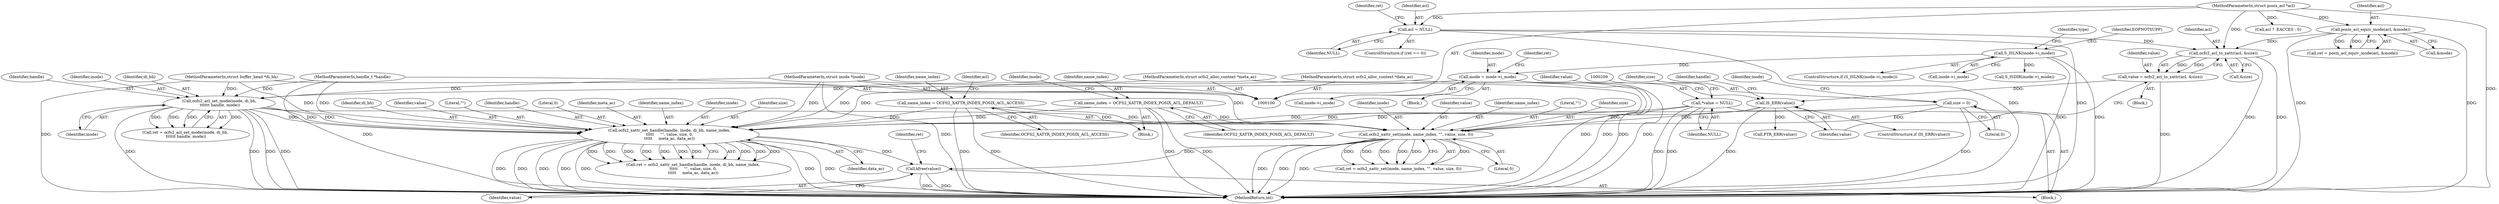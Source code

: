 digraph "1_linux_073931017b49d9458aa351605b43a7e34598caef_9@API" {
"1000237" [label="(Call,kfree(value))"];
"1000216" [label="(Call,ocfs2_xattr_set_handle(handle, inode, di_bh, name_index,\n\t\t\t\t\t     \"\", value, size, 0,\n\t\t\t\t\t     meta_ac, data_ac))"];
"1000164" [label="(Call,ocfs2_acl_set_mode(inode, di_bh,\n \t\t\t\t\t\t handle, mode))"];
"1000102" [label="(MethodParameterIn,struct inode *inode)"];
"1000103" [label="(MethodParameterIn,struct buffer_head *di_bh)"];
"1000101" [label="(MethodParameterIn,handle_t *handle)"];
"1000138" [label="(Call,mode = inode->i_mode)"];
"1000120" [label="(Call,S_ISLNK(inode->i_mode))"];
"1000131" [label="(Call,name_index = OCFS2_XATTR_INDEX_POSIX_ACL_ACCESS)"];
"1000175" [label="(Call,name_index = OCFS2_XATTR_INDEX_POSIX_ACL_DEFAULT)"];
"1000205" [label="(Call,IS_ERR(value))"];
"1000198" [label="(Call,value = ocfs2_acl_to_xattr(acl, &size))"];
"1000200" [label="(Call,ocfs2_acl_to_xattr(acl, &size))"];
"1000159" [label="(Call,acl = NULL)"];
"1000105" [label="(MethodParameterIn,struct posix_acl *acl)"];
"1000145" [label="(Call,posix_acl_equiv_mode(acl, &mode))"];
"1000111" [label="(Call,*value = NULL)"];
"1000115" [label="(Call,size = 0)"];
"1000106" [label="(MethodParameterIn,struct ocfs2_alloc_context *meta_ac)"];
"1000107" [label="(MethodParameterIn,struct ocfs2_alloc_context *data_ac)"];
"1000230" [label="(Call,ocfs2_xattr_set(inode, name_index, \"\", value, size, 0))"];
"1000135" [label="(Identifier,acl)"];
"1000219" [label="(Identifier,di_bh)"];
"1000163" [label="(Identifier,ret)"];
"1000116" [label="(Identifier,size)"];
"1000161" [label="(Identifier,NULL)"];
"1000213" [label="(Identifier,handle)"];
"1000176" [label="(Identifier,name_index)"];
"1000199" [label="(Identifier,value)"];
"1000232" [label="(Identifier,name_index)"];
"1000107" [label="(MethodParameterIn,struct ocfs2_alloc_context *data_ac)"];
"1000165" [label="(Identifier,inode)"];
"1000143" [label="(Call,ret = posix_acl_equiv_mode(acl, &mode))"];
"1000230" [label="(Call,ocfs2_xattr_set(inode, name_index, \"\", value, size, 0))"];
"1000222" [label="(Identifier,value)"];
"1000147" [label="(Call,&mode)"];
"1000101" [label="(MethodParameterIn,handle_t *handle)"];
"1000228" [label="(Call,ret = ocfs2_xattr_set(inode, name_index, \"\", value, size, 0))"];
"1000185" [label="(Call,acl ? -EACCES : 0)"];
"1000166" [label="(Identifier,di_bh)"];
"1000132" [label="(Identifier,name_index)"];
"1000177" [label="(Identifier,OCFS2_XATTR_INDEX_POSIX_ACL_DEFAULT)"];
"1000236" [label="(Literal,0)"];
"1000140" [label="(Call,inode->i_mode)"];
"1000167" [label="(Identifier,handle)"];
"1000205" [label="(Call,IS_ERR(value))"];
"1000131" [label="(Call,name_index = OCFS2_XATTR_INDEX_POSIX_ACL_ACCESS)"];
"1000164" [label="(Call,ocfs2_acl_set_mode(inode, di_bh,\n \t\t\t\t\t\t handle, mode))"];
"1000182" [label="(Identifier,inode)"];
"1000233" [label="(Literal,\"\")"];
"1000126" [label="(Identifier,EOPNOTSUPP)"];
"1000221" [label="(Literal,\"\")"];
"1000139" [label="(Identifier,mode)"];
"1000235" [label="(Identifier,size)"];
"1000237" [label="(Call,kfree(value))"];
"1000231" [label="(Identifier,inode)"];
"1000117" [label="(Literal,0)"];
"1000160" [label="(Identifier,acl)"];
"1000240" [label="(Identifier,ret)"];
"1000217" [label="(Identifier,handle)"];
"1000119" [label="(ControlStructure,if (S_ISLNK(inode->i_mode)))"];
"1000224" [label="(Literal,0)"];
"1000138" [label="(Call,mode = inode->i_mode)"];
"1000103" [label="(MethodParameterIn,struct buffer_head *di_bh)"];
"1000128" [label="(Identifier,type)"];
"1000129" [label="(Block,)"];
"1000111" [label="(Call,*value = NULL)"];
"1000225" [label="(Identifier,meta_ac)"];
"1000115" [label="(Call,size = 0)"];
"1000201" [label="(Identifier,acl)"];
"1000122" [label="(Identifier,inode)"];
"1000136" [label="(Block,)"];
"1000168" [label="(Identifier,mode)"];
"1000200" [label="(Call,ocfs2_acl_to_xattr(acl, &size))"];
"1000206" [label="(Identifier,value)"];
"1000159" [label="(Call,acl = NULL)"];
"1000121" [label="(Call,inode->i_mode)"];
"1000112" [label="(Identifier,value)"];
"1000220" [label="(Identifier,name_index)"];
"1000218" [label="(Identifier,inode)"];
"1000180" [label="(Call,S_ISDIR(inode->i_mode))"];
"1000223" [label="(Identifier,size)"];
"1000120" [label="(Call,S_ISLNK(inode->i_mode))"];
"1000144" [label="(Identifier,ret)"];
"1000234" [label="(Identifier,value)"];
"1000202" [label="(Call,&size)"];
"1000198" [label="(Call,value = ocfs2_acl_to_xattr(acl, &size))"];
"1000197" [label="(Block,)"];
"1000146" [label="(Identifier,acl)"];
"1000175" [label="(Call,name_index = OCFS2_XATTR_INDEX_POSIX_ACL_DEFAULT)"];
"1000162" [label="(Call,ret = ocfs2_acl_set_mode(inode, di_bh,\n \t\t\t\t\t\t handle, mode))"];
"1000155" [label="(ControlStructure,if (ret == 0))"];
"1000108" [label="(Block,)"];
"1000204" [label="(ControlStructure,if (IS_ERR(value)))"];
"1000214" [label="(Call,ret = ocfs2_xattr_set_handle(handle, inode, di_bh, name_index,\n\t\t\t\t\t     \"\", value, size, 0,\n\t\t\t\t\t     meta_ac, data_ac))"];
"1000216" [label="(Call,ocfs2_xattr_set_handle(handle, inode, di_bh, name_index,\n\t\t\t\t\t     \"\", value, size, 0,\n\t\t\t\t\t     meta_ac, data_ac))"];
"1000210" [label="(Call,PTR_ERR(value))"];
"1000133" [label="(Identifier,OCFS2_XATTR_INDEX_POSIX_ACL_ACCESS)"];
"1000102" [label="(MethodParameterIn,struct inode *inode)"];
"1000113" [label="(Identifier,NULL)"];
"1000241" [label="(MethodReturn,int)"];
"1000238" [label="(Identifier,value)"];
"1000145" [label="(Call,posix_acl_equiv_mode(acl, &mode))"];
"1000105" [label="(MethodParameterIn,struct posix_acl *acl)"];
"1000106" [label="(MethodParameterIn,struct ocfs2_alloc_context *meta_ac)"];
"1000226" [label="(Identifier,data_ac)"];
"1000237" -> "1000108"  [label="AST: "];
"1000237" -> "1000238"  [label="CFG: "];
"1000238" -> "1000237"  [label="AST: "];
"1000240" -> "1000237"  [label="CFG: "];
"1000237" -> "1000241"  [label="DDG: "];
"1000237" -> "1000241"  [label="DDG: "];
"1000216" -> "1000237"  [label="DDG: "];
"1000230" -> "1000237"  [label="DDG: "];
"1000216" -> "1000214"  [label="AST: "];
"1000216" -> "1000226"  [label="CFG: "];
"1000217" -> "1000216"  [label="AST: "];
"1000218" -> "1000216"  [label="AST: "];
"1000219" -> "1000216"  [label="AST: "];
"1000220" -> "1000216"  [label="AST: "];
"1000221" -> "1000216"  [label="AST: "];
"1000222" -> "1000216"  [label="AST: "];
"1000223" -> "1000216"  [label="AST: "];
"1000224" -> "1000216"  [label="AST: "];
"1000225" -> "1000216"  [label="AST: "];
"1000226" -> "1000216"  [label="AST: "];
"1000214" -> "1000216"  [label="CFG: "];
"1000216" -> "1000241"  [label="DDG: "];
"1000216" -> "1000241"  [label="DDG: "];
"1000216" -> "1000241"  [label="DDG: "];
"1000216" -> "1000241"  [label="DDG: "];
"1000216" -> "1000241"  [label="DDG: "];
"1000216" -> "1000241"  [label="DDG: "];
"1000216" -> "1000241"  [label="DDG: "];
"1000216" -> "1000214"  [label="DDG: "];
"1000216" -> "1000214"  [label="DDG: "];
"1000216" -> "1000214"  [label="DDG: "];
"1000216" -> "1000214"  [label="DDG: "];
"1000216" -> "1000214"  [label="DDG: "];
"1000216" -> "1000214"  [label="DDG: "];
"1000216" -> "1000214"  [label="DDG: "];
"1000216" -> "1000214"  [label="DDG: "];
"1000216" -> "1000214"  [label="DDG: "];
"1000216" -> "1000214"  [label="DDG: "];
"1000164" -> "1000216"  [label="DDG: "];
"1000164" -> "1000216"  [label="DDG: "];
"1000164" -> "1000216"  [label="DDG: "];
"1000101" -> "1000216"  [label="DDG: "];
"1000102" -> "1000216"  [label="DDG: "];
"1000103" -> "1000216"  [label="DDG: "];
"1000131" -> "1000216"  [label="DDG: "];
"1000175" -> "1000216"  [label="DDG: "];
"1000205" -> "1000216"  [label="DDG: "];
"1000111" -> "1000216"  [label="DDG: "];
"1000115" -> "1000216"  [label="DDG: "];
"1000106" -> "1000216"  [label="DDG: "];
"1000107" -> "1000216"  [label="DDG: "];
"1000164" -> "1000162"  [label="AST: "];
"1000164" -> "1000168"  [label="CFG: "];
"1000165" -> "1000164"  [label="AST: "];
"1000166" -> "1000164"  [label="AST: "];
"1000167" -> "1000164"  [label="AST: "];
"1000168" -> "1000164"  [label="AST: "];
"1000162" -> "1000164"  [label="CFG: "];
"1000164" -> "1000241"  [label="DDG: "];
"1000164" -> "1000241"  [label="DDG: "];
"1000164" -> "1000241"  [label="DDG: "];
"1000164" -> "1000241"  [label="DDG: "];
"1000164" -> "1000162"  [label="DDG: "];
"1000164" -> "1000162"  [label="DDG: "];
"1000164" -> "1000162"  [label="DDG: "];
"1000164" -> "1000162"  [label="DDG: "];
"1000102" -> "1000164"  [label="DDG: "];
"1000103" -> "1000164"  [label="DDG: "];
"1000101" -> "1000164"  [label="DDG: "];
"1000138" -> "1000164"  [label="DDG: "];
"1000164" -> "1000230"  [label="DDG: "];
"1000102" -> "1000100"  [label="AST: "];
"1000102" -> "1000241"  [label="DDG: "];
"1000102" -> "1000230"  [label="DDG: "];
"1000103" -> "1000100"  [label="AST: "];
"1000103" -> "1000241"  [label="DDG: "];
"1000101" -> "1000100"  [label="AST: "];
"1000101" -> "1000241"  [label="DDG: "];
"1000138" -> "1000136"  [label="AST: "];
"1000138" -> "1000140"  [label="CFG: "];
"1000139" -> "1000138"  [label="AST: "];
"1000140" -> "1000138"  [label="AST: "];
"1000144" -> "1000138"  [label="CFG: "];
"1000138" -> "1000241"  [label="DDG: "];
"1000138" -> "1000241"  [label="DDG: "];
"1000120" -> "1000138"  [label="DDG: "];
"1000120" -> "1000119"  [label="AST: "];
"1000120" -> "1000121"  [label="CFG: "];
"1000121" -> "1000120"  [label="AST: "];
"1000126" -> "1000120"  [label="CFG: "];
"1000128" -> "1000120"  [label="CFG: "];
"1000120" -> "1000241"  [label="DDG: "];
"1000120" -> "1000241"  [label="DDG: "];
"1000120" -> "1000180"  [label="DDG: "];
"1000131" -> "1000129"  [label="AST: "];
"1000131" -> "1000133"  [label="CFG: "];
"1000132" -> "1000131"  [label="AST: "];
"1000133" -> "1000131"  [label="AST: "];
"1000135" -> "1000131"  [label="CFG: "];
"1000131" -> "1000241"  [label="DDG: "];
"1000131" -> "1000241"  [label="DDG: "];
"1000131" -> "1000230"  [label="DDG: "];
"1000175" -> "1000129"  [label="AST: "];
"1000175" -> "1000177"  [label="CFG: "];
"1000176" -> "1000175"  [label="AST: "];
"1000177" -> "1000175"  [label="AST: "];
"1000182" -> "1000175"  [label="CFG: "];
"1000175" -> "1000241"  [label="DDG: "];
"1000175" -> "1000241"  [label="DDG: "];
"1000175" -> "1000230"  [label="DDG: "];
"1000205" -> "1000204"  [label="AST: "];
"1000205" -> "1000206"  [label="CFG: "];
"1000206" -> "1000205"  [label="AST: "];
"1000209" -> "1000205"  [label="CFG: "];
"1000213" -> "1000205"  [label="CFG: "];
"1000205" -> "1000241"  [label="DDG: "];
"1000198" -> "1000205"  [label="DDG: "];
"1000205" -> "1000210"  [label="DDG: "];
"1000205" -> "1000230"  [label="DDG: "];
"1000198" -> "1000197"  [label="AST: "];
"1000198" -> "1000200"  [label="CFG: "];
"1000199" -> "1000198"  [label="AST: "];
"1000200" -> "1000198"  [label="AST: "];
"1000206" -> "1000198"  [label="CFG: "];
"1000198" -> "1000241"  [label="DDG: "];
"1000200" -> "1000198"  [label="DDG: "];
"1000200" -> "1000198"  [label="DDG: "];
"1000200" -> "1000202"  [label="CFG: "];
"1000201" -> "1000200"  [label="AST: "];
"1000202" -> "1000200"  [label="AST: "];
"1000200" -> "1000241"  [label="DDG: "];
"1000200" -> "1000241"  [label="DDG: "];
"1000159" -> "1000200"  [label="DDG: "];
"1000145" -> "1000200"  [label="DDG: "];
"1000105" -> "1000200"  [label="DDG: "];
"1000159" -> "1000155"  [label="AST: "];
"1000159" -> "1000161"  [label="CFG: "];
"1000160" -> "1000159"  [label="AST: "];
"1000161" -> "1000159"  [label="AST: "];
"1000163" -> "1000159"  [label="CFG: "];
"1000159" -> "1000241"  [label="DDG: "];
"1000159" -> "1000241"  [label="DDG: "];
"1000105" -> "1000159"  [label="DDG: "];
"1000105" -> "1000100"  [label="AST: "];
"1000105" -> "1000241"  [label="DDG: "];
"1000105" -> "1000145"  [label="DDG: "];
"1000105" -> "1000185"  [label="DDG: "];
"1000145" -> "1000143"  [label="AST: "];
"1000145" -> "1000147"  [label="CFG: "];
"1000146" -> "1000145"  [label="AST: "];
"1000147" -> "1000145"  [label="AST: "];
"1000143" -> "1000145"  [label="CFG: "];
"1000145" -> "1000241"  [label="DDG: "];
"1000145" -> "1000241"  [label="DDG: "];
"1000145" -> "1000143"  [label="DDG: "];
"1000145" -> "1000143"  [label="DDG: "];
"1000111" -> "1000108"  [label="AST: "];
"1000111" -> "1000113"  [label="CFG: "];
"1000112" -> "1000111"  [label="AST: "];
"1000113" -> "1000111"  [label="AST: "];
"1000116" -> "1000111"  [label="CFG: "];
"1000111" -> "1000241"  [label="DDG: "];
"1000111" -> "1000241"  [label="DDG: "];
"1000111" -> "1000230"  [label="DDG: "];
"1000115" -> "1000108"  [label="AST: "];
"1000115" -> "1000117"  [label="CFG: "];
"1000116" -> "1000115"  [label="AST: "];
"1000117" -> "1000115"  [label="AST: "];
"1000122" -> "1000115"  [label="CFG: "];
"1000115" -> "1000241"  [label="DDG: "];
"1000115" -> "1000230"  [label="DDG: "];
"1000106" -> "1000100"  [label="AST: "];
"1000106" -> "1000241"  [label="DDG: "];
"1000107" -> "1000100"  [label="AST: "];
"1000107" -> "1000241"  [label="DDG: "];
"1000230" -> "1000228"  [label="AST: "];
"1000230" -> "1000236"  [label="CFG: "];
"1000231" -> "1000230"  [label="AST: "];
"1000232" -> "1000230"  [label="AST: "];
"1000233" -> "1000230"  [label="AST: "];
"1000234" -> "1000230"  [label="AST: "];
"1000235" -> "1000230"  [label="AST: "];
"1000236" -> "1000230"  [label="AST: "];
"1000228" -> "1000230"  [label="CFG: "];
"1000230" -> "1000241"  [label="DDG: "];
"1000230" -> "1000241"  [label="DDG: "];
"1000230" -> "1000241"  [label="DDG: "];
"1000230" -> "1000228"  [label="DDG: "];
"1000230" -> "1000228"  [label="DDG: "];
"1000230" -> "1000228"  [label="DDG: "];
"1000230" -> "1000228"  [label="DDG: "];
"1000230" -> "1000228"  [label="DDG: "];
"1000230" -> "1000228"  [label="DDG: "];
}
